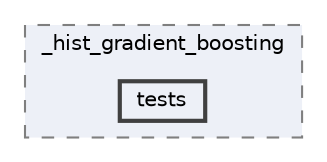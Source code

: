 digraph "/home/jam/Research/IRES-2025/dev/src/llm-scripts/testing/hypothesis-testing/hyp-env/lib/python3.12/site-packages/sklearn/ensemble/_hist_gradient_boosting/tests"
{
 // LATEX_PDF_SIZE
  bgcolor="transparent";
  edge [fontname=Helvetica,fontsize=10,labelfontname=Helvetica,labelfontsize=10];
  node [fontname=Helvetica,fontsize=10,shape=box,height=0.2,width=0.4];
  compound=true
  subgraph clusterdir_6c5f46cd03da96eecbfc96b375029fe5 {
    graph [ bgcolor="#edf0f7", pencolor="grey50", label="_hist_gradient_boosting", fontname=Helvetica,fontsize=10 style="filled,dashed", URL="dir_6c5f46cd03da96eecbfc96b375029fe5.html",tooltip=""]
  dir_dd0723c1173fef365c6f89f783d76bb2 [label="tests", fillcolor="#edf0f7", color="grey25", style="filled,bold", URL="dir_dd0723c1173fef365c6f89f783d76bb2.html",tooltip=""];
  }
}
